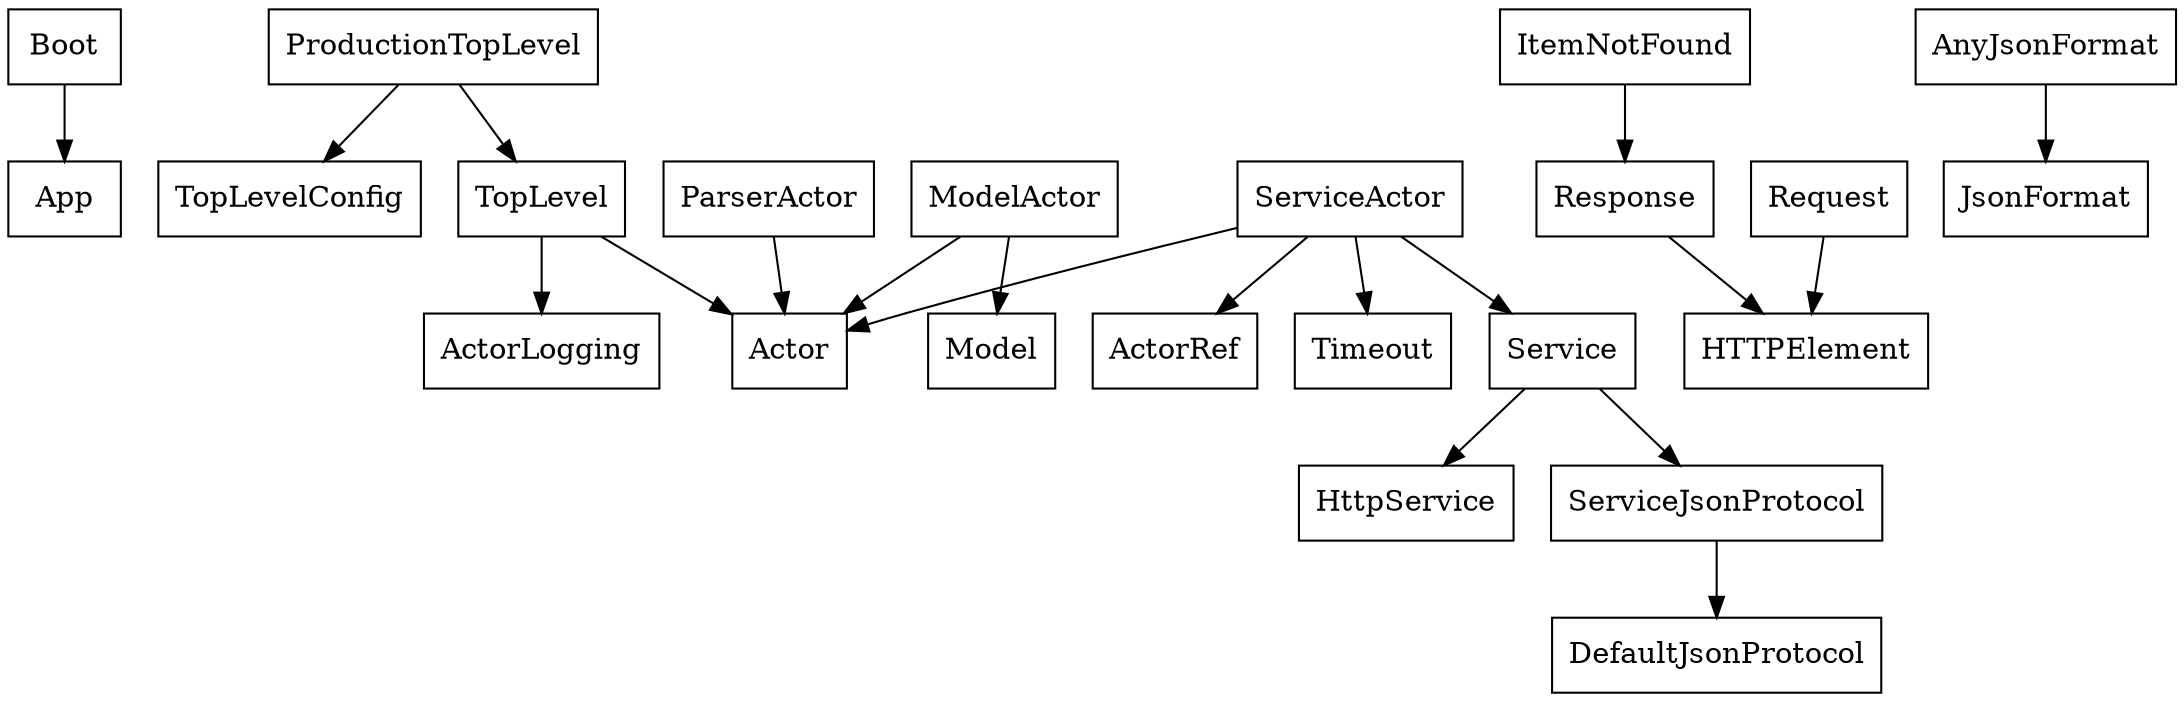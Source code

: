 digraph diagram {

node [shape = "record"]

"Boot" 
  "Boot" -> "App";

"ProductionTopLevel" 
  "ProductionTopLevel" -> "TopLevel";
  "ProductionTopLevel" -> "TopLevelConfig";

"TopLevelConfig" 

"TopLevel" 
  "TopLevel" -> "Actor";
  "TopLevel" -> "ActorLogging";

"Model" 

"ModelActor" 

"ItemNotFound" 
  "ItemNotFound" -> "Response"

"ModelActor" 
  "ModelActor" -> "Actor";
  "ModelActor" -> "Model";

"Request"
  "Request" -> "HTTPElement";

"Response" 
  "Response" -> "HTTPElement";

"HTTPElement"
  
"ParserActor" 
  "ParserActor" -> "Actor";

"ServiceActor" 
  "ServiceActor" -> "ActorRef";
  "ServiceActor" -> "Timeout";
  "ServiceActor" -> "Actor";
  "ServiceActor" -> "Service";

"Service" 
  "Service" -> "HttpService";
  "Service" -> "ServiceJsonProtocol";

"ServiceJsonProtocol" 
  "ServiceJsonProtocol" -> "DefaultJsonProtocol";

"AnyJsonFormat" 
  "AnyJsonFormat" -> "JsonFormat";

}